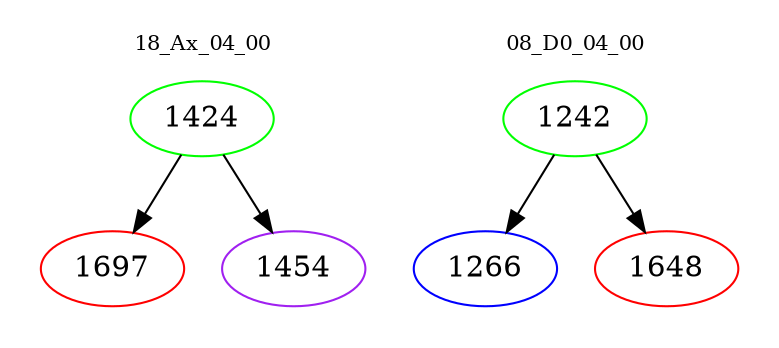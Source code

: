 digraph{
subgraph cluster_0 {
color = white
label = "18_Ax_04_00";
fontsize=10;
T0_1424 [label="1424", color="green"]
T0_1424 -> T0_1697 [color="black"]
T0_1697 [label="1697", color="red"]
T0_1424 -> T0_1454 [color="black"]
T0_1454 [label="1454", color="purple"]
}
subgraph cluster_1 {
color = white
label = "08_D0_04_00";
fontsize=10;
T1_1242 [label="1242", color="green"]
T1_1242 -> T1_1266 [color="black"]
T1_1266 [label="1266", color="blue"]
T1_1242 -> T1_1648 [color="black"]
T1_1648 [label="1648", color="red"]
}
}
